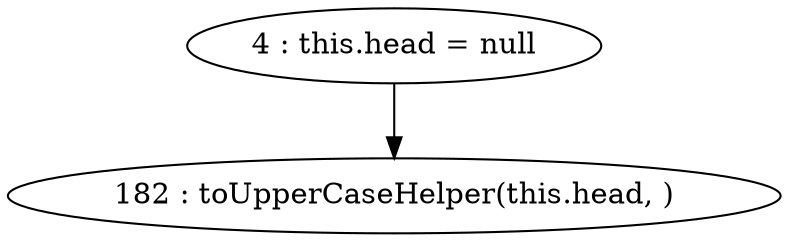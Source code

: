 digraph G {
"4 : this.head = null"
"4 : this.head = null" -> "182 : toUpperCaseHelper(this.head, )"
"182 : toUpperCaseHelper(this.head, )"
}